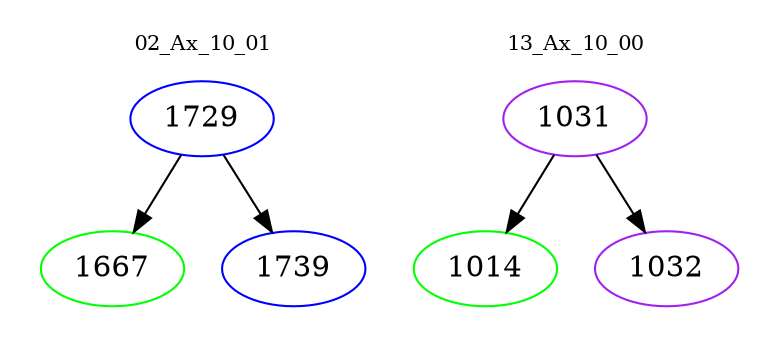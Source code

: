 digraph{
subgraph cluster_0 {
color = white
label = "02_Ax_10_01";
fontsize=10;
T0_1729 [label="1729", color="blue"]
T0_1729 -> T0_1667 [color="black"]
T0_1667 [label="1667", color="green"]
T0_1729 -> T0_1739 [color="black"]
T0_1739 [label="1739", color="blue"]
}
subgraph cluster_1 {
color = white
label = "13_Ax_10_00";
fontsize=10;
T1_1031 [label="1031", color="purple"]
T1_1031 -> T1_1014 [color="black"]
T1_1014 [label="1014", color="green"]
T1_1031 -> T1_1032 [color="black"]
T1_1032 [label="1032", color="purple"]
}
}
